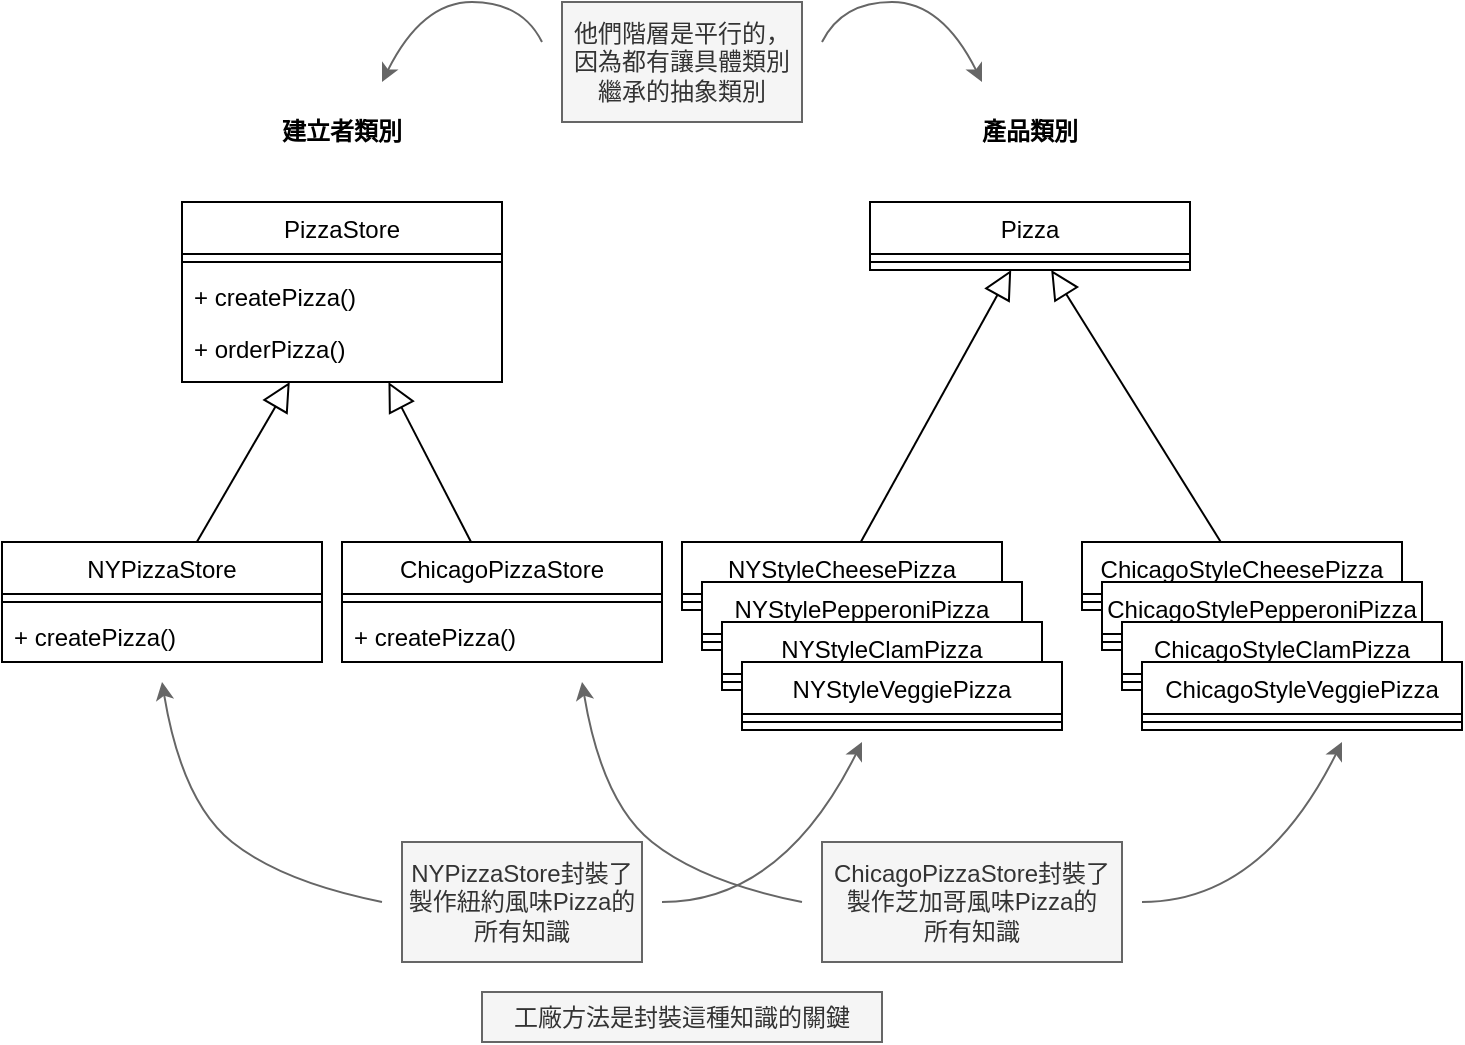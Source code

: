 <mxfile version="24.0.4" type="device">
  <diagram id="C5RBs43oDa-KdzZeNtuy" name="Page-1">
    <mxGraphModel dx="1864" dy="598" grid="1" gridSize="10" guides="1" tooltips="1" connect="1" arrows="1" fold="1" page="1" pageScale="1" pageWidth="827" pageHeight="1169" math="0" shadow="0">
      <root>
        <mxCell id="WIyWlLk6GJQsqaUBKTNV-0" />
        <mxCell id="WIyWlLk6GJQsqaUBKTNV-1" parent="WIyWlLk6GJQsqaUBKTNV-0" />
        <mxCell id="zkfFHV4jXpPFQw0GAbJ--6" value="PizzaStore" style="swimlane;fontStyle=0;align=center;verticalAlign=top;childLayout=stackLayout;horizontal=1;startSize=26;horizontalStack=0;resizeParent=1;resizeLast=0;collapsible=1;marginBottom=0;rounded=0;shadow=0;strokeWidth=1;" parent="WIyWlLk6GJQsqaUBKTNV-1" vertex="1">
          <mxGeometry x="70" y="190" width="160" height="90" as="geometry">
            <mxRectangle x="130" y="380" width="160" height="26" as="alternateBounds" />
          </mxGeometry>
        </mxCell>
        <mxCell id="zkfFHV4jXpPFQw0GAbJ--9" value="" style="line;html=1;strokeWidth=1;align=left;verticalAlign=middle;spacingTop=-1;spacingLeft=3;spacingRight=3;rotatable=0;labelPosition=right;points=[];portConstraint=eastwest;" parent="zkfFHV4jXpPFQw0GAbJ--6" vertex="1">
          <mxGeometry y="26" width="160" height="8" as="geometry" />
        </mxCell>
        <mxCell id="zkfFHV4jXpPFQw0GAbJ--10" value="+ createPizza()" style="text;align=left;verticalAlign=top;spacingLeft=4;spacingRight=4;overflow=hidden;rotatable=0;points=[[0,0.5],[1,0.5]];portConstraint=eastwest;fontStyle=0" parent="zkfFHV4jXpPFQw0GAbJ--6" vertex="1">
          <mxGeometry y="34" width="160" height="26" as="geometry" />
        </mxCell>
        <mxCell id="zkfFHV4jXpPFQw0GAbJ--11" value="+ orderPizza()" style="text;align=left;verticalAlign=top;spacingLeft=4;spacingRight=4;overflow=hidden;rotatable=0;points=[[0,0.5],[1,0.5]];portConstraint=eastwest;" parent="zkfFHV4jXpPFQw0GAbJ--6" vertex="1">
          <mxGeometry y="60" width="160" height="26" as="geometry" />
        </mxCell>
        <mxCell id="hSVaMQJo7yX8vhGdQ6RE-26" value="NYPizzaStore" style="swimlane;fontStyle=0;align=center;verticalAlign=top;childLayout=stackLayout;horizontal=1;startSize=26;horizontalStack=0;resizeParent=1;resizeLast=0;collapsible=1;marginBottom=0;rounded=0;shadow=0;strokeWidth=1;" parent="WIyWlLk6GJQsqaUBKTNV-1" vertex="1">
          <mxGeometry x="-20" y="360" width="160" height="60" as="geometry">
            <mxRectangle x="130" y="380" width="160" height="26" as="alternateBounds" />
          </mxGeometry>
        </mxCell>
        <mxCell id="hSVaMQJo7yX8vhGdQ6RE-27" value="" style="line;html=1;strokeWidth=1;align=left;verticalAlign=middle;spacingTop=-1;spacingLeft=3;spacingRight=3;rotatable=0;labelPosition=right;points=[];portConstraint=eastwest;" parent="hSVaMQJo7yX8vhGdQ6RE-26" vertex="1">
          <mxGeometry y="26" width="160" height="8" as="geometry" />
        </mxCell>
        <mxCell id="UoQnM9I87Ofpaf2LyLEK-4" value="+ createPizza()" style="text;align=left;verticalAlign=top;spacingLeft=4;spacingRight=4;overflow=hidden;rotatable=0;points=[[0,0.5],[1,0.5]];portConstraint=eastwest;fontStyle=0" vertex="1" parent="hSVaMQJo7yX8vhGdQ6RE-26">
          <mxGeometry y="34" width="160" height="26" as="geometry" />
        </mxCell>
        <mxCell id="hSVaMQJo7yX8vhGdQ6RE-30" value="ChicagoPizzaStore" style="swimlane;fontStyle=0;align=center;verticalAlign=top;childLayout=stackLayout;horizontal=1;startSize=26;horizontalStack=0;resizeParent=1;resizeLast=0;collapsible=1;marginBottom=0;rounded=0;shadow=0;strokeWidth=1;" parent="WIyWlLk6GJQsqaUBKTNV-1" vertex="1">
          <mxGeometry x="150" y="360" width="160" height="60" as="geometry">
            <mxRectangle x="130" y="380" width="160" height="26" as="alternateBounds" />
          </mxGeometry>
        </mxCell>
        <mxCell id="hSVaMQJo7yX8vhGdQ6RE-31" value="" style="line;html=1;strokeWidth=1;align=left;verticalAlign=middle;spacingTop=-1;spacingLeft=3;spacingRight=3;rotatable=0;labelPosition=right;points=[];portConstraint=eastwest;" parent="hSVaMQJo7yX8vhGdQ6RE-30" vertex="1">
          <mxGeometry y="26" width="160" height="8" as="geometry" />
        </mxCell>
        <mxCell id="UoQnM9I87Ofpaf2LyLEK-5" value="+ createPizza()" style="text;align=left;verticalAlign=top;spacingLeft=4;spacingRight=4;overflow=hidden;rotatable=0;points=[[0,0.5],[1,0.5]];portConstraint=eastwest;fontStyle=0" vertex="1" parent="hSVaMQJo7yX8vhGdQ6RE-30">
          <mxGeometry y="34" width="160" height="26" as="geometry" />
        </mxCell>
        <mxCell id="UoQnM9I87Ofpaf2LyLEK-0" value="Pizza" style="swimlane;fontStyle=0;align=center;verticalAlign=top;childLayout=stackLayout;horizontal=1;startSize=26;horizontalStack=0;resizeParent=1;resizeLast=0;collapsible=1;marginBottom=0;rounded=0;shadow=0;strokeWidth=1;" vertex="1" parent="WIyWlLk6GJQsqaUBKTNV-1">
          <mxGeometry x="414" y="190" width="160" height="34" as="geometry">
            <mxRectangle x="130" y="380" width="160" height="26" as="alternateBounds" />
          </mxGeometry>
        </mxCell>
        <mxCell id="UoQnM9I87Ofpaf2LyLEK-1" value="" style="line;html=1;strokeWidth=1;align=left;verticalAlign=middle;spacingTop=-1;spacingLeft=3;spacingRight=3;rotatable=0;labelPosition=right;points=[];portConstraint=eastwest;" vertex="1" parent="UoQnM9I87Ofpaf2LyLEK-0">
          <mxGeometry y="26" width="160" height="8" as="geometry" />
        </mxCell>
        <mxCell id="UoQnM9I87Ofpaf2LyLEK-6" value="NYStyleCheesePizza" style="swimlane;fontStyle=0;align=center;verticalAlign=top;childLayout=stackLayout;horizontal=1;startSize=26;horizontalStack=0;resizeParent=1;resizeLast=0;collapsible=1;marginBottom=0;rounded=0;shadow=0;strokeWidth=1;" vertex="1" parent="WIyWlLk6GJQsqaUBKTNV-1">
          <mxGeometry x="320" y="360" width="160" height="34" as="geometry">
            <mxRectangle x="130" y="380" width="160" height="26" as="alternateBounds" />
          </mxGeometry>
        </mxCell>
        <mxCell id="UoQnM9I87Ofpaf2LyLEK-7" value="" style="line;html=1;strokeWidth=1;align=left;verticalAlign=middle;spacingTop=-1;spacingLeft=3;spacingRight=3;rotatable=0;labelPosition=right;points=[];portConstraint=eastwest;" vertex="1" parent="UoQnM9I87Ofpaf2LyLEK-6">
          <mxGeometry y="26" width="160" height="8" as="geometry" />
        </mxCell>
        <mxCell id="UoQnM9I87Ofpaf2LyLEK-10" value="NYStylePepperoniPizza" style="swimlane;fontStyle=0;align=center;verticalAlign=top;childLayout=stackLayout;horizontal=1;startSize=26;horizontalStack=0;resizeParent=1;resizeLast=0;collapsible=1;marginBottom=0;rounded=0;shadow=0;strokeWidth=1;" vertex="1" parent="WIyWlLk6GJQsqaUBKTNV-1">
          <mxGeometry x="330" y="380" width="160" height="34" as="geometry">
            <mxRectangle x="130" y="380" width="160" height="26" as="alternateBounds" />
          </mxGeometry>
        </mxCell>
        <mxCell id="UoQnM9I87Ofpaf2LyLEK-11" value="" style="line;html=1;strokeWidth=1;align=left;verticalAlign=middle;spacingTop=-1;spacingLeft=3;spacingRight=3;rotatable=0;labelPosition=right;points=[];portConstraint=eastwest;" vertex="1" parent="UoQnM9I87Ofpaf2LyLEK-10">
          <mxGeometry y="26" width="160" height="8" as="geometry" />
        </mxCell>
        <mxCell id="UoQnM9I87Ofpaf2LyLEK-12" value="NYStyleClamPizza" style="swimlane;fontStyle=0;align=center;verticalAlign=top;childLayout=stackLayout;horizontal=1;startSize=26;horizontalStack=0;resizeParent=1;resizeLast=0;collapsible=1;marginBottom=0;rounded=0;shadow=0;strokeWidth=1;" vertex="1" parent="WIyWlLk6GJQsqaUBKTNV-1">
          <mxGeometry x="340" y="400" width="160" height="34" as="geometry">
            <mxRectangle x="130" y="380" width="160" height="26" as="alternateBounds" />
          </mxGeometry>
        </mxCell>
        <mxCell id="UoQnM9I87Ofpaf2LyLEK-13" value="" style="line;html=1;strokeWidth=1;align=left;verticalAlign=middle;spacingTop=-1;spacingLeft=3;spacingRight=3;rotatable=0;labelPosition=right;points=[];portConstraint=eastwest;" vertex="1" parent="UoQnM9I87Ofpaf2LyLEK-12">
          <mxGeometry y="26" width="160" height="8" as="geometry" />
        </mxCell>
        <mxCell id="UoQnM9I87Ofpaf2LyLEK-14" value="NYStyleVeggiePizza" style="swimlane;fontStyle=0;align=center;verticalAlign=top;childLayout=stackLayout;horizontal=1;startSize=26;horizontalStack=0;resizeParent=1;resizeLast=0;collapsible=1;marginBottom=0;rounded=0;shadow=0;strokeWidth=1;" vertex="1" parent="WIyWlLk6GJQsqaUBKTNV-1">
          <mxGeometry x="350" y="420" width="160" height="34" as="geometry">
            <mxRectangle x="130" y="380" width="160" height="26" as="alternateBounds" />
          </mxGeometry>
        </mxCell>
        <mxCell id="UoQnM9I87Ofpaf2LyLEK-15" value="" style="line;html=1;strokeWidth=1;align=left;verticalAlign=middle;spacingTop=-1;spacingLeft=3;spacingRight=3;rotatable=0;labelPosition=right;points=[];portConstraint=eastwest;" vertex="1" parent="UoQnM9I87Ofpaf2LyLEK-14">
          <mxGeometry y="26" width="160" height="8" as="geometry" />
        </mxCell>
        <mxCell id="UoQnM9I87Ofpaf2LyLEK-20" value="ChicagoStyleCheesePizza" style="swimlane;fontStyle=0;align=center;verticalAlign=top;childLayout=stackLayout;horizontal=1;startSize=26;horizontalStack=0;resizeParent=1;resizeLast=0;collapsible=1;marginBottom=0;rounded=0;shadow=0;strokeWidth=1;" vertex="1" parent="WIyWlLk6GJQsqaUBKTNV-1">
          <mxGeometry x="520" y="360" width="160" height="34" as="geometry">
            <mxRectangle x="130" y="380" width="160" height="26" as="alternateBounds" />
          </mxGeometry>
        </mxCell>
        <mxCell id="UoQnM9I87Ofpaf2LyLEK-21" value="" style="line;html=1;strokeWidth=1;align=left;verticalAlign=middle;spacingTop=-1;spacingLeft=3;spacingRight=3;rotatable=0;labelPosition=right;points=[];portConstraint=eastwest;" vertex="1" parent="UoQnM9I87Ofpaf2LyLEK-20">
          <mxGeometry y="26" width="160" height="8" as="geometry" />
        </mxCell>
        <mxCell id="UoQnM9I87Ofpaf2LyLEK-22" value="ChicagoStylePepperoniPizza" style="swimlane;fontStyle=0;align=center;verticalAlign=top;childLayout=stackLayout;horizontal=1;startSize=26;horizontalStack=0;resizeParent=1;resizeLast=0;collapsible=1;marginBottom=0;rounded=0;shadow=0;strokeWidth=1;" vertex="1" parent="WIyWlLk6GJQsqaUBKTNV-1">
          <mxGeometry x="530" y="380" width="160" height="34" as="geometry">
            <mxRectangle x="130" y="380" width="160" height="26" as="alternateBounds" />
          </mxGeometry>
        </mxCell>
        <mxCell id="UoQnM9I87Ofpaf2LyLEK-23" value="" style="line;html=1;strokeWidth=1;align=left;verticalAlign=middle;spacingTop=-1;spacingLeft=3;spacingRight=3;rotatable=0;labelPosition=right;points=[];portConstraint=eastwest;" vertex="1" parent="UoQnM9I87Ofpaf2LyLEK-22">
          <mxGeometry y="26" width="160" height="8" as="geometry" />
        </mxCell>
        <mxCell id="UoQnM9I87Ofpaf2LyLEK-24" value="ChicagoStyleClamPizza" style="swimlane;fontStyle=0;align=center;verticalAlign=top;childLayout=stackLayout;horizontal=1;startSize=26;horizontalStack=0;resizeParent=1;resizeLast=0;collapsible=1;marginBottom=0;rounded=0;shadow=0;strokeWidth=1;" vertex="1" parent="WIyWlLk6GJQsqaUBKTNV-1">
          <mxGeometry x="540" y="400" width="160" height="34" as="geometry">
            <mxRectangle x="130" y="380" width="160" height="26" as="alternateBounds" />
          </mxGeometry>
        </mxCell>
        <mxCell id="UoQnM9I87Ofpaf2LyLEK-25" value="" style="line;html=1;strokeWidth=1;align=left;verticalAlign=middle;spacingTop=-1;spacingLeft=3;spacingRight=3;rotatable=0;labelPosition=right;points=[];portConstraint=eastwest;" vertex="1" parent="UoQnM9I87Ofpaf2LyLEK-24">
          <mxGeometry y="26" width="160" height="8" as="geometry" />
        </mxCell>
        <mxCell id="UoQnM9I87Ofpaf2LyLEK-26" value="ChicagoStyleVeggiePizza" style="swimlane;fontStyle=0;align=center;verticalAlign=top;childLayout=stackLayout;horizontal=1;startSize=26;horizontalStack=0;resizeParent=1;resizeLast=0;collapsible=1;marginBottom=0;rounded=0;shadow=0;strokeWidth=1;" vertex="1" parent="WIyWlLk6GJQsqaUBKTNV-1">
          <mxGeometry x="550" y="420" width="160" height="34" as="geometry">
            <mxRectangle x="130" y="380" width="160" height="26" as="alternateBounds" />
          </mxGeometry>
        </mxCell>
        <mxCell id="UoQnM9I87Ofpaf2LyLEK-27" value="" style="line;html=1;strokeWidth=1;align=left;verticalAlign=middle;spacingTop=-1;spacingLeft=3;spacingRight=3;rotatable=0;labelPosition=right;points=[];portConstraint=eastwest;" vertex="1" parent="UoQnM9I87Ofpaf2LyLEK-26">
          <mxGeometry y="26" width="160" height="8" as="geometry" />
        </mxCell>
        <mxCell id="UoQnM9I87Ofpaf2LyLEK-28" value="" style="endArrow=block;endFill=0;endSize=12;html=1;rounded=0;" edge="1" parent="WIyWlLk6GJQsqaUBKTNV-1" source="hSVaMQJo7yX8vhGdQ6RE-26" target="zkfFHV4jXpPFQw0GAbJ--6">
          <mxGeometry width="160" relative="1" as="geometry">
            <mxPoint x="-90" y="300" as="sourcePoint" />
            <mxPoint x="70" y="300" as="targetPoint" />
          </mxGeometry>
        </mxCell>
        <mxCell id="UoQnM9I87Ofpaf2LyLEK-29" value="" style="endArrow=block;endFill=0;endSize=12;html=1;rounded=0;" edge="1" parent="WIyWlLk6GJQsqaUBKTNV-1" source="hSVaMQJo7yX8vhGdQ6RE-30" target="zkfFHV4jXpPFQw0GAbJ--6">
          <mxGeometry width="160" relative="1" as="geometry">
            <mxPoint x="87" y="370" as="sourcePoint" />
            <mxPoint x="134" y="290" as="targetPoint" />
          </mxGeometry>
        </mxCell>
        <mxCell id="UoQnM9I87Ofpaf2LyLEK-30" value="" style="endArrow=block;endFill=0;endSize=12;html=1;rounded=0;" edge="1" parent="WIyWlLk6GJQsqaUBKTNV-1" source="UoQnM9I87Ofpaf2LyLEK-6" target="UoQnM9I87Ofpaf2LyLEK-0">
          <mxGeometry width="160" relative="1" as="geometry">
            <mxPoint x="225" y="370" as="sourcePoint" />
            <mxPoint x="183" y="290" as="targetPoint" />
          </mxGeometry>
        </mxCell>
        <mxCell id="UoQnM9I87Ofpaf2LyLEK-31" value="" style="endArrow=block;endFill=0;endSize=12;html=1;rounded=0;" edge="1" parent="WIyWlLk6GJQsqaUBKTNV-1" source="UoQnM9I87Ofpaf2LyLEK-20" target="UoQnM9I87Ofpaf2LyLEK-0">
          <mxGeometry width="160" relative="1" as="geometry">
            <mxPoint x="419" y="370" as="sourcePoint" />
            <mxPoint x="495" y="234" as="targetPoint" />
          </mxGeometry>
        </mxCell>
        <mxCell id="UoQnM9I87Ofpaf2LyLEK-32" value="&lt;b&gt;建立者類別&lt;/b&gt;" style="text;html=1;align=center;verticalAlign=middle;whiteSpace=wrap;rounded=0;" vertex="1" parent="WIyWlLk6GJQsqaUBKTNV-1">
          <mxGeometry x="110" y="140" width="80" height="30" as="geometry" />
        </mxCell>
        <mxCell id="UoQnM9I87Ofpaf2LyLEK-33" value="&lt;b&gt;產品類別&lt;/b&gt;" style="text;html=1;align=center;verticalAlign=middle;whiteSpace=wrap;rounded=0;" vertex="1" parent="WIyWlLk6GJQsqaUBKTNV-1">
          <mxGeometry x="454" y="140" width="80" height="30" as="geometry" />
        </mxCell>
        <mxCell id="UoQnM9I87Ofpaf2LyLEK-34" value="他們階層是平行的，因為都有讓具體類別繼承的抽象類別" style="text;html=1;align=center;verticalAlign=middle;whiteSpace=wrap;rounded=0;fillColor=#f5f5f5;fontColor=#333333;strokeColor=#666666;" vertex="1" parent="WIyWlLk6GJQsqaUBKTNV-1">
          <mxGeometry x="260" y="90" width="120" height="60" as="geometry" />
        </mxCell>
        <mxCell id="UoQnM9I87Ofpaf2LyLEK-35" value="" style="curved=1;endArrow=classic;html=1;rounded=0;fillColor=#f5f5f5;strokeColor=#666666;" edge="1" parent="WIyWlLk6GJQsqaUBKTNV-1">
          <mxGeometry width="50" height="50" relative="1" as="geometry">
            <mxPoint x="250" y="110" as="sourcePoint" />
            <mxPoint x="170" y="130" as="targetPoint" />
            <Array as="points">
              <mxPoint x="240" y="90" />
              <mxPoint x="190" y="90" />
            </Array>
          </mxGeometry>
        </mxCell>
        <mxCell id="UoQnM9I87Ofpaf2LyLEK-36" value="" style="curved=1;endArrow=classic;html=1;rounded=0;fillColor=#f5f5f5;strokeColor=#666666;" edge="1" parent="WIyWlLk6GJQsqaUBKTNV-1">
          <mxGeometry width="50" height="50" relative="1" as="geometry">
            <mxPoint x="390" y="110" as="sourcePoint" />
            <mxPoint x="470" y="130" as="targetPoint" />
            <Array as="points">
              <mxPoint x="400" y="90" />
              <mxPoint x="450" y="90" />
            </Array>
          </mxGeometry>
        </mxCell>
        <mxCell id="UoQnM9I87Ofpaf2LyLEK-37" value="NYPizzaStore封裝了製作紐約風味Pizza的所有知識" style="text;html=1;align=center;verticalAlign=middle;whiteSpace=wrap;rounded=0;fillColor=#f5f5f5;fontColor=#333333;strokeColor=#666666;" vertex="1" parent="WIyWlLk6GJQsqaUBKTNV-1">
          <mxGeometry x="180" y="510" width="120" height="60" as="geometry" />
        </mxCell>
        <mxCell id="UoQnM9I87Ofpaf2LyLEK-38" value="ChicagoPizzaStore封裝了製作芝加哥風味Pizza的&lt;br&gt;所有知識" style="text;html=1;align=center;verticalAlign=middle;whiteSpace=wrap;rounded=0;fillColor=#f5f5f5;fontColor=#333333;strokeColor=#666666;" vertex="1" parent="WIyWlLk6GJQsqaUBKTNV-1">
          <mxGeometry x="390" y="510" width="150" height="60" as="geometry" />
        </mxCell>
        <mxCell id="UoQnM9I87Ofpaf2LyLEK-39" value="" style="curved=1;endArrow=classic;html=1;rounded=0;fillColor=#f5f5f5;strokeColor=#666666;" edge="1" parent="WIyWlLk6GJQsqaUBKTNV-1">
          <mxGeometry width="50" height="50" relative="1" as="geometry">
            <mxPoint x="170" y="540" as="sourcePoint" />
            <mxPoint x="60" y="430" as="targetPoint" />
            <Array as="points">
              <mxPoint x="120" y="530" />
              <mxPoint x="70" y="490" />
            </Array>
          </mxGeometry>
        </mxCell>
        <mxCell id="UoQnM9I87Ofpaf2LyLEK-40" value="" style="curved=1;endArrow=classic;html=1;rounded=0;fillColor=#f5f5f5;strokeColor=#666666;" edge="1" parent="WIyWlLk6GJQsqaUBKTNV-1">
          <mxGeometry width="50" height="50" relative="1" as="geometry">
            <mxPoint x="310" y="540" as="sourcePoint" />
            <mxPoint x="410" y="460" as="targetPoint" />
            <Array as="points">
              <mxPoint x="370" y="540" />
            </Array>
          </mxGeometry>
        </mxCell>
        <mxCell id="UoQnM9I87Ofpaf2LyLEK-41" value="" style="curved=1;endArrow=classic;html=1;rounded=0;fillColor=#f5f5f5;strokeColor=#666666;" edge="1" parent="WIyWlLk6GJQsqaUBKTNV-1">
          <mxGeometry width="50" height="50" relative="1" as="geometry">
            <mxPoint x="380" y="540" as="sourcePoint" />
            <mxPoint x="270" y="430" as="targetPoint" />
            <Array as="points">
              <mxPoint x="330" y="530" />
              <mxPoint x="280" y="490" />
            </Array>
          </mxGeometry>
        </mxCell>
        <mxCell id="UoQnM9I87Ofpaf2LyLEK-42" value="" style="curved=1;endArrow=classic;html=1;rounded=0;fillColor=#f5f5f5;strokeColor=#666666;" edge="1" parent="WIyWlLk6GJQsqaUBKTNV-1">
          <mxGeometry width="50" height="50" relative="1" as="geometry">
            <mxPoint x="550" y="540" as="sourcePoint" />
            <mxPoint x="650" y="460" as="targetPoint" />
            <Array as="points">
              <mxPoint x="610" y="540" />
            </Array>
          </mxGeometry>
        </mxCell>
        <mxCell id="UoQnM9I87Ofpaf2LyLEK-43" value="工廠方法是封裝這種知識的關鍵" style="text;html=1;align=center;verticalAlign=middle;whiteSpace=wrap;rounded=0;fillColor=#f5f5f5;fontColor=#333333;strokeColor=#666666;" vertex="1" parent="WIyWlLk6GJQsqaUBKTNV-1">
          <mxGeometry x="220" y="585" width="200" height="25" as="geometry" />
        </mxCell>
      </root>
    </mxGraphModel>
  </diagram>
</mxfile>
